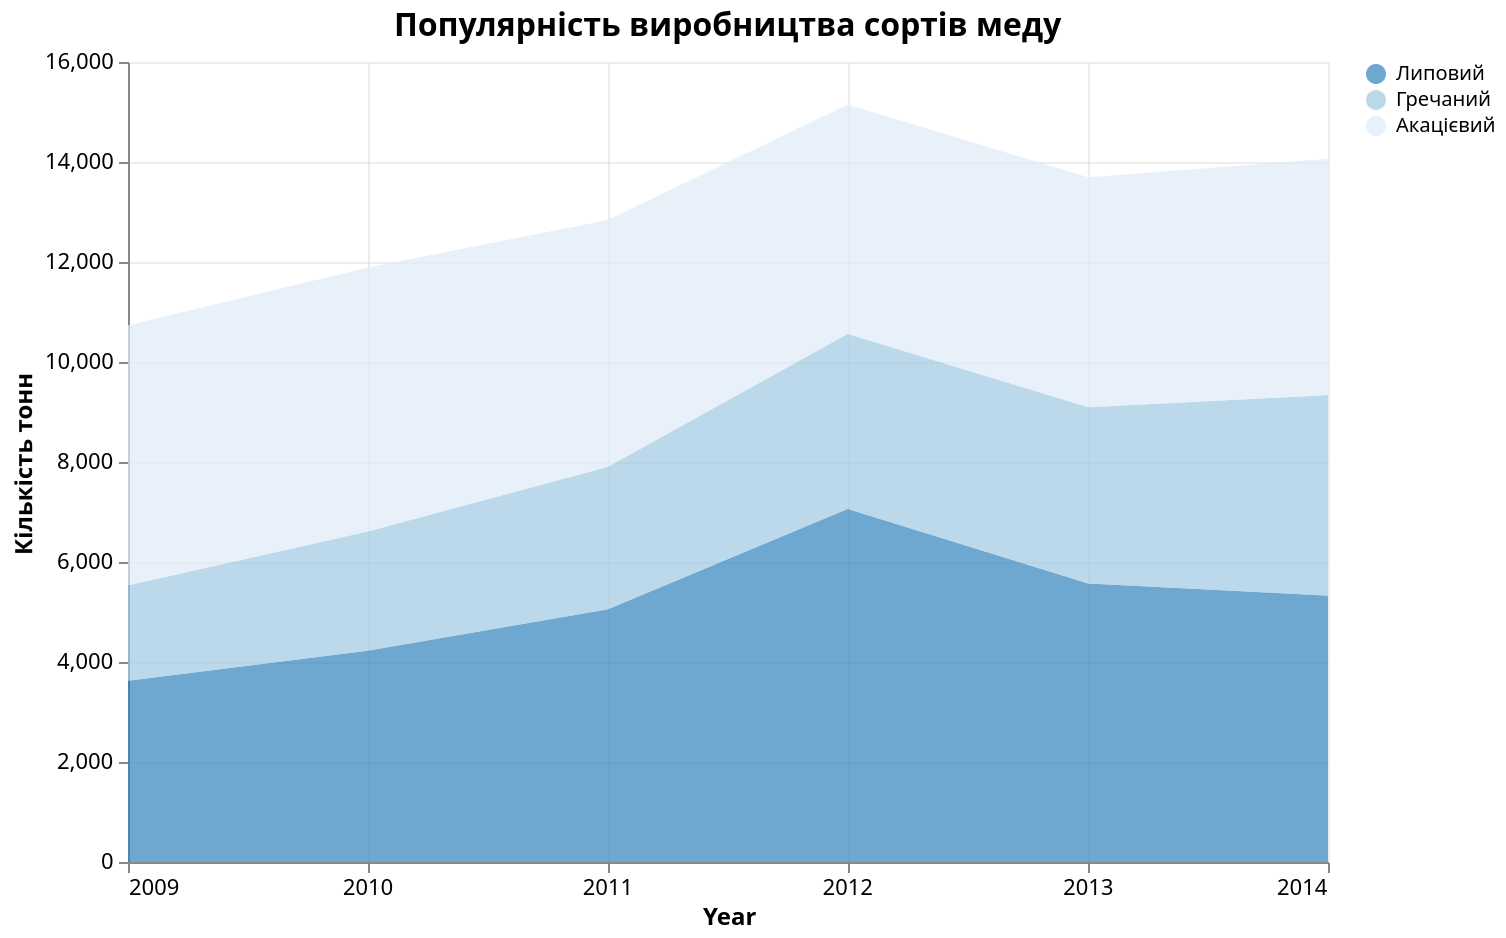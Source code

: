 {
    "$schema": "https://vega.github.io/schema/vega-lite/v5.json",
    "title": {
        "text": "Популярність виробництва сортів меду",
        "fontSize": 16,
        "fontWeight": "bold"
    },
    "width": 600,
    "height": 400,
    "data": {
        "values": [
            {
                "Year": "2009-01-01",
                "Липовий": 3625,
                "Гречаний": 1908,
                "Акацієвий": 5201
            },
            {
                "Year": "2010-01-01",
                "Липовий": 4227,
                "Гречаний": 2384,
                "Акацієвий": 5279
            },
            {
                "Year": "2011-01-01",
                "Липовий": 5054,
                "Гречаний": 2849,
                "Акацієвий": 4938
            },
            {
                "Year": "2012-01-01",
                "Липовий": 7061,
                "Гречаний": 3501,
                "Акацієвий": 4585
            },
            {
                "Year": "2013-01-01",
                "Липовий": 5570,
                "Гречаний": 3526,
                "Акацієвий": 4598
            },
            {
                "Year": "2014-01-01",
                "Липовий": 5327,
                "Гречаний": 4012,
                "Акацієвий": 4724
            }
        ]
    },
    "encoding": {
        "x": {
            "field": "Year",
            "type": "temporal",
            "timeUnit": "year",
            "axis": {
                "title": "Year",
                "titleFontWeight": "bold",
                "grid": true
            }
        },
        "y": {
            "field": "value",
            "type": "quantitative",
            "axis": {
                "title": "Кількість тонн",
                "titleFontWeight": "bold",
                "grid": true
            }
        },
        "color": {
            "field": "name",
            "type": "nominal",
            "scale": {
                "domain": [
                    "Липовий",
                    "Гречаний",
                    "Акацієвий"
                ],
                "range": [
                    "#3182bd",
                    "#9ecae1",
                    "#deebf7"
                ]
            },
            "legend": {
                "title": null,
                "orient": "right"
            }
        }
    },
    "layer": [
        {
            "mark": {
                "type": "area",
                "opacity": 0.7
            },
            "transform": [
                {
                    "fold": [
                        "Липовий",
                        "Гречаний",
                        "Акацієвий"
                    ],
                    "as": [
                        "name",
                        "value"
                    ]
                }
            ]
        }
    ],
    "config": {
        "axis": {
            "gridColor": "#ddd",
            "gridOpacity": 0.5,
            "labelFontSize": 11,
            "titleFontSize": 12
        },
        "view": {
            "stroke": null
        }
    }
}